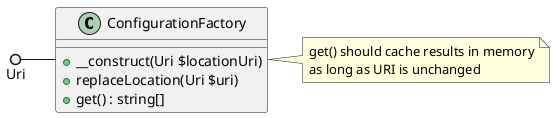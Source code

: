 @startuml

class ConfigurationFactory {
    + __construct(Uri $locationUri)
    + replaceLocation(Uri $uri)
    + get() : string[]
}
note right : get() should cache results in memory\nas long as URI is unchanged

Uri ()- ConfigurationFactory

@enduml
